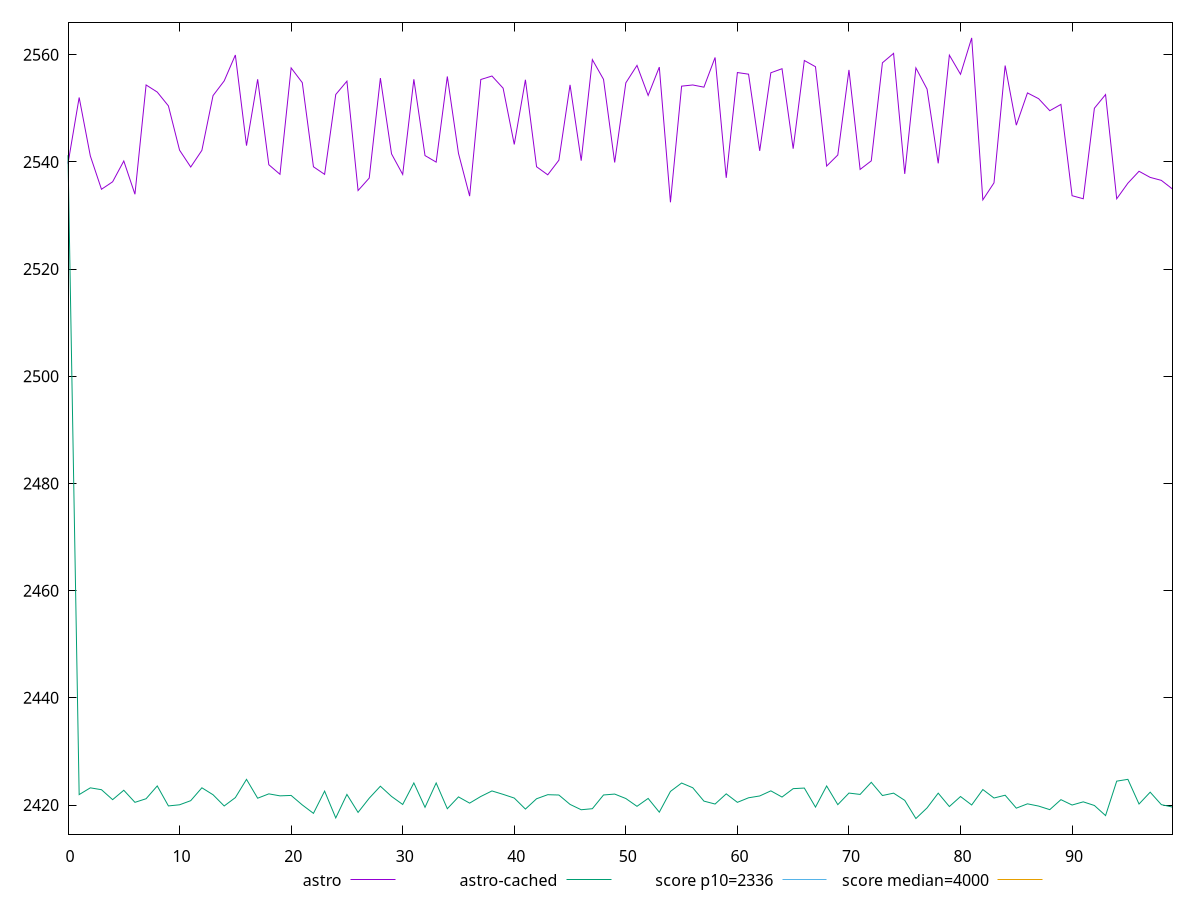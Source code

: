 reset

$astro <<EOF
0 2539.687
1 2552.017
2 2541.1189999999997
3 2534.892
4 2536.287
5 2540.1670000000004
6 2533.963
7 2554.3540000000003
8 2553.026
9 2550.4449999999997
10 2542.1859999999997
11 2539.0420000000004
12 2542.1530000000002
13 2552.368
14 2555.111
15 2559.9429999999998
16 2543.0339999999997
17 2555.415
18 2539.4719999999998
19 2537.687
20 2557.535
21 2554.785
22 2539.09
23 2537.674
24 2552.575
25 2555.059
26 2534.657
27 2536.989
28 2555.634
29 2541.494
30 2537.6589999999997
31 2555.417
32 2541.1769999999997
33 2539.96
34 2555.9379999999996
35 2541.5919999999996
36 2533.6139999999996
37 2555.369
38 2556.023
39 2553.756
40 2543.259
41 2555.321
42 2539.094
43 2537.589
44 2540.3140000000003
45 2554.37
46 2540.232
47 2559.077
48 2555.403
49 2539.8900000000003
50 2554.745
51 2558.001
52 2552.399
53 2557.688
54 2532.4610000000002
55 2554.132
56 2554.351
57 2553.943
58 2559.48
59 2537.027
60 2556.67
61 2556.365
62 2542.061
63 2556.6310000000003
64 2557.384
65 2542.461
66 2558.917
67 2557.755
68 2539.221
69 2541.287
70 2557.158
71 2538.593
72 2540.193
73 2558.49
74 2560.248
75 2537.7569999999996
76 2557.537
77 2553.583
78 2539.7290000000003
79 2559.916
80 2556.3450000000003
81 2563.1319999999996
82 2532.915
83 2536.089
84 2557.974
85 2546.851
86 2552.8709999999996
87 2551.792
88 2549.5559999999996
89 2550.7239999999997
90 2533.6910000000003
91 2533.124
92 2550.0109999999995
93 2552.563
94 2533.117
95 2536.0249999999996
96 2538.249
97 2537.108
98 2536.554
99 2534.933
EOF

$astroCached <<EOF
0 2541.255
1 2421.9529999999995
2 2423.214
3 2422.867
4 2421.0092999999997
5 2422.763
6 2420.5095
7 2421.183
8 2423.569
9 2419.84
10 2420.0524
11 2420.82
12 2423.223
13 2421.926
14 2419.831
15 2421.393
16 2424.795
17 2421.2789
18 2422.091
19 2421.719
20 2421.7989
21 2420.024
22 2418.455
23 2422.6049999999996
24 2417.604
25 2421.9855
26 2418.631
27 2421.283
28 2423.5170000000003
29 2421.6099999999997
30 2420.113
31 2424.1245
32 2419.583
33 2424.12
34 2419.322
35 2421.524
36 2420.361
37 2421.6029999999996
38 2422.6349999999998
39 2421.998
40 2421.307
41 2419.253
42 2421.177
43 2421.9350000000004
44 2421.874
45 2420.124
46 2419.127
47 2419.322
48 2421.8812
49 2422.0510000000004
50 2421.2219999999998
51 2419.767
52 2421.238
53 2418.673
54 2422.548
55 2424.113
56 2423.2300000000005
57 2420.7380000000003
58 2420.192
59 2422.093
60 2420.509
61 2421.358
62 2421.6980000000003
63 2422.651
64 2421.495
65 2423.063
66 2423.1732999999995
67 2419.6220000000003
68 2423.562
69 2420.079
70 2422.2389999999996
71 2421.987
72 2424.244
73 2421.782
74 2422.224
75 2420.879
76 2417.4900000000002
77 2419.469
78 2422.2219999999998
79 2419.726
80 2421.594
81 2420.0150000000003
82 2422.897
83 2421.316
84 2421.837
85 2419.423
86 2420.2299999999996
87 2419.8113
88 2419.145
89 2421.0099999999998
90 2420.007
91 2420.6009999999997
92 2419.922
93 2418.036
94 2424.463
95 2424.8
96 2420.194
97 2422.4028
98 2420.0800000000004
99 2419.628
EOF

set key outside below
set xrange [0:99]
set yrange [2414.5771600000003:2566.0448399999996]
set trange [2414.5771600000003:2566.0448399999996]
set terminal svg size 640, 520 enhanced background rgb 'white'
set output "reports/report_00033_2021-03-01T14-23-16.841Z/first-contentful-paint/comparison/line/0_vs_1.svg"

plot $astro title "astro" with line, \
     $astroCached title "astro-cached" with line, \
     2336 title "score p10=2336", \
     4000 title "score median=4000"

reset
